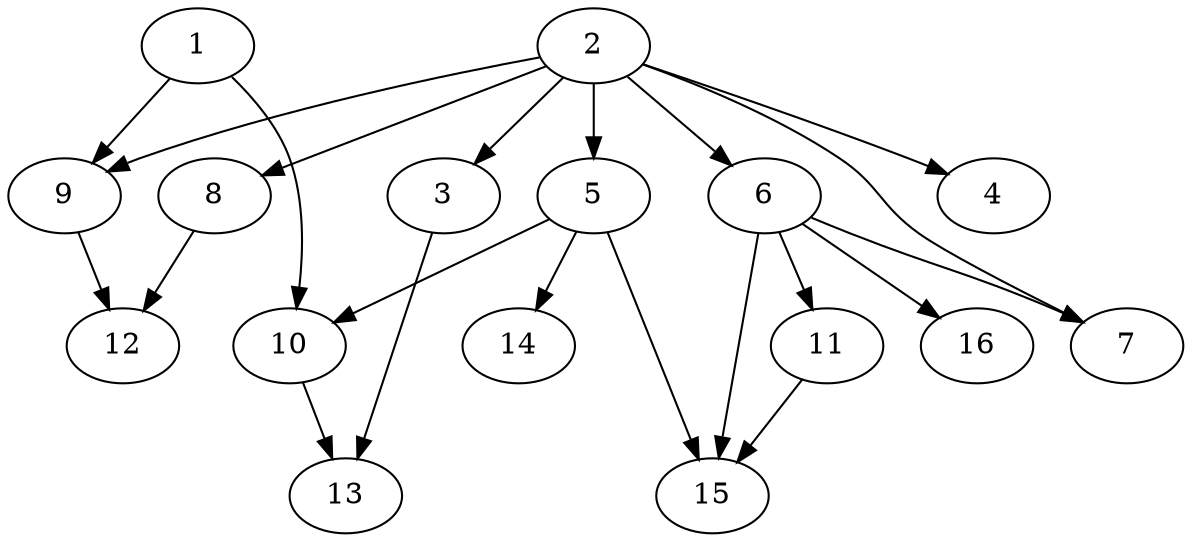 // DAG automatically generated by daggen at Fri May 24 12:58:26 2024
// daggen-master/daggen -n 16 --fat 0.5 --density 0.5 --regular 0.5 --jump 2 --minalpha 20 --maxalpha 50 --dot -o dags_dot_16/sim_3.dot 
digraph G {
  1 [size="24137552847", alpha="47.68"]
  1 -> 9 [size ="838860800"]
  1 -> 10 [size ="838860800"]
  2 [size="29676940197", alpha="40.12"]
  2 -> 3 [size ="838860800"]
  2 -> 4 [size ="838860800"]
  2 -> 5 [size ="838860800"]
  2 -> 6 [size ="838860800"]
  2 -> 7 [size ="838860800"]
  2 -> 8 [size ="838860800"]
  2 -> 9 [size ="838860800"]
  3 [size="1783457542", alpha="42.20"]
  3 -> 13 [size ="33554432"]
  4 [size="368293445632", alpha="41.94"]
  5 [size="43087249335", alpha="31.36"]
  5 -> 10 [size ="75497472"]
  5 -> 14 [size ="75497472"]
  5 -> 15 [size ="75497472"]
  6 [size="21523484469", alpha="49.59"]
  6 -> 7 [size ="33554432"]
  6 -> 11 [size ="33554432"]
  6 -> 15 [size ="33554432"]
  6 -> 16 [size ="33554432"]
  7 [size="400654393227", alpha="41.62"]
  8 [size="4278650412", alpha="32.41"]
  8 -> 12 [size ="301989888"]
  9 [size="4386507751", alpha="32.28"]
  9 -> 12 [size ="301989888"]
  10 [size="356730531918", alpha="40.53"]
  10 -> 13 [size ="411041792"]
  11 [size="201018568404", alpha="45.66"]
  11 -> 15 [size ="134217728"]
  12 [size="283910601988", alpha="45.85"]
  13 [size="231928233984", alpha="36.86"]
  14 [size="464034768260", alpha="21.89"]
  15 [size="711596581436", alpha="26.72"]
  16 [size="15582643507", alpha="30.76"]
}
